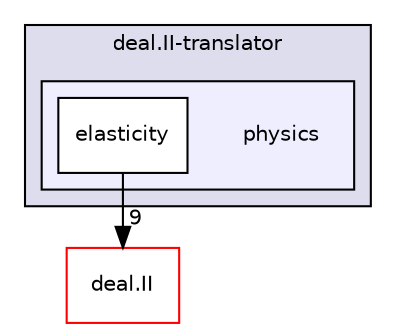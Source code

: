 digraph "include/deal.II-translator/physics" {
  compound=true
  node [ fontsize="10", fontname="Helvetica"];
  edge [ labelfontsize="10", labelfontname="Helvetica"];
  subgraph clusterdir_386d89ad50a3909c2af5a93b48d2c3ff {
    graph [ bgcolor="#ddddee", pencolor="black", label="deal.II-translator" fontname="Helvetica", fontsize="10", URL="dir_386d89ad50a3909c2af5a93b48d2c3ff.html"]
  subgraph clusterdir_7b3963493f820647c12c00537c8808e9 {
    graph [ bgcolor="#eeeeff", pencolor="black", label="" URL="dir_7b3963493f820647c12c00537c8808e9.html"];
    dir_7b3963493f820647c12c00537c8808e9 [shape=plaintext label="physics"];
    dir_1359afa272f4ed5b1a7e02ff633529f3 [shape=box label="elasticity" color="black" fillcolor="white" style="filled" URL="dir_1359afa272f4ed5b1a7e02ff633529f3.html"];
  }
  }
  dir_ee90d91a514b839c31faec7a1d916f67 [shape=box label="deal.II" fillcolor="white" style="filled" color="red" URL="dir_ee90d91a514b839c31faec7a1d916f67.html"];
  dir_1359afa272f4ed5b1a7e02ff633529f3->dir_ee90d91a514b839c31faec7a1d916f67 [headlabel="9", labeldistance=1.5 headhref="dir_000126_000009.html"];
}
